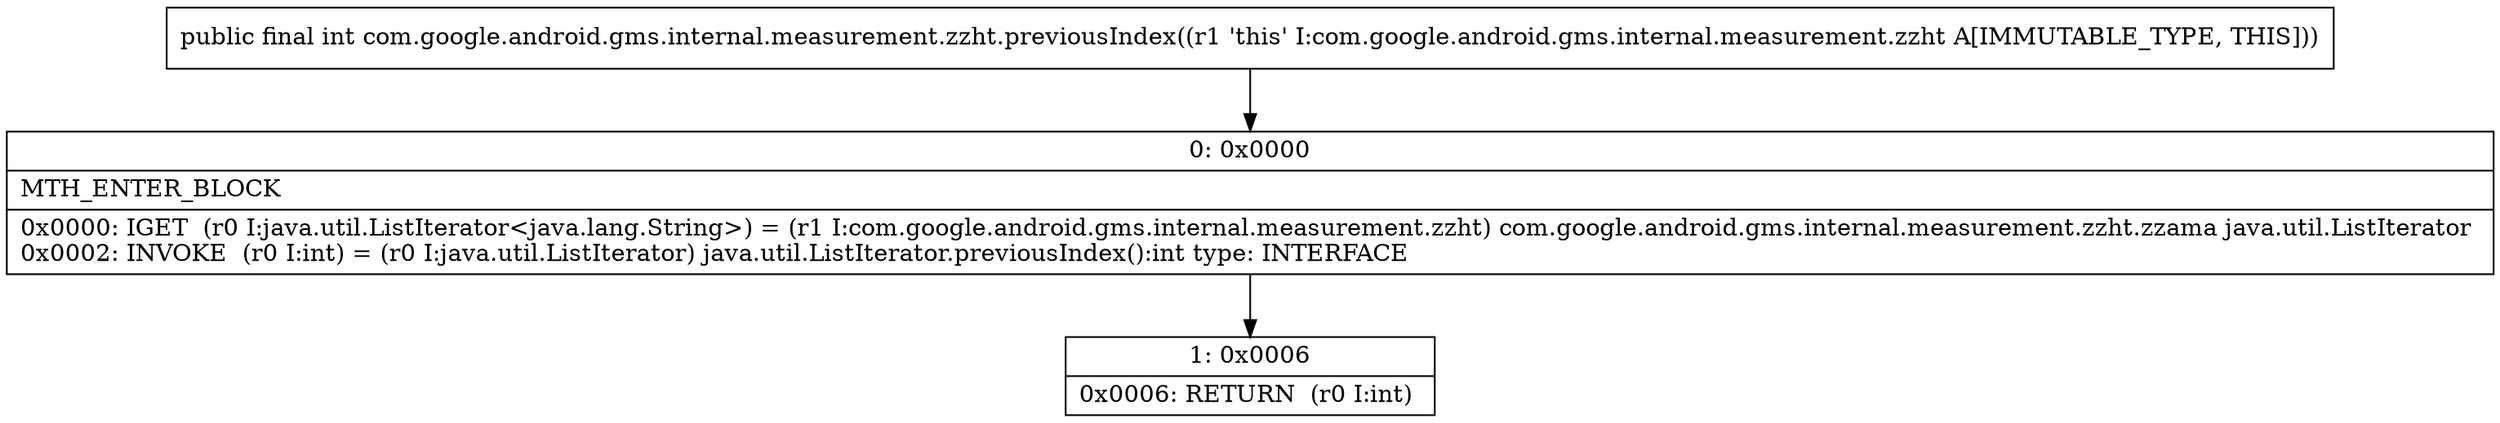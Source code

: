 digraph "CFG forcom.google.android.gms.internal.measurement.zzht.previousIndex()I" {
Node_0 [shape=record,label="{0\:\ 0x0000|MTH_ENTER_BLOCK\l|0x0000: IGET  (r0 I:java.util.ListIterator\<java.lang.String\>) = (r1 I:com.google.android.gms.internal.measurement.zzht) com.google.android.gms.internal.measurement.zzht.zzama java.util.ListIterator \l0x0002: INVOKE  (r0 I:int) = (r0 I:java.util.ListIterator) java.util.ListIterator.previousIndex():int type: INTERFACE \l}"];
Node_1 [shape=record,label="{1\:\ 0x0006|0x0006: RETURN  (r0 I:int) \l}"];
MethodNode[shape=record,label="{public final int com.google.android.gms.internal.measurement.zzht.previousIndex((r1 'this' I:com.google.android.gms.internal.measurement.zzht A[IMMUTABLE_TYPE, THIS])) }"];
MethodNode -> Node_0;
Node_0 -> Node_1;
}

